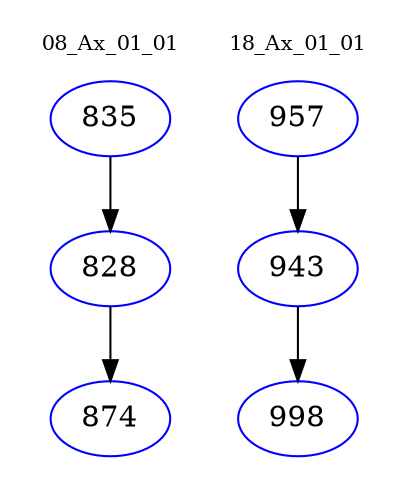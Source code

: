 digraph{
subgraph cluster_0 {
color = white
label = "08_Ax_01_01";
fontsize=10;
T0_835 [label="835", color="blue"]
T0_835 -> T0_828 [color="black"]
T0_828 [label="828", color="blue"]
T0_828 -> T0_874 [color="black"]
T0_874 [label="874", color="blue"]
}
subgraph cluster_1 {
color = white
label = "18_Ax_01_01";
fontsize=10;
T1_957 [label="957", color="blue"]
T1_957 -> T1_943 [color="black"]
T1_943 [label="943", color="blue"]
T1_943 -> T1_998 [color="black"]
T1_998 [label="998", color="blue"]
}
}
